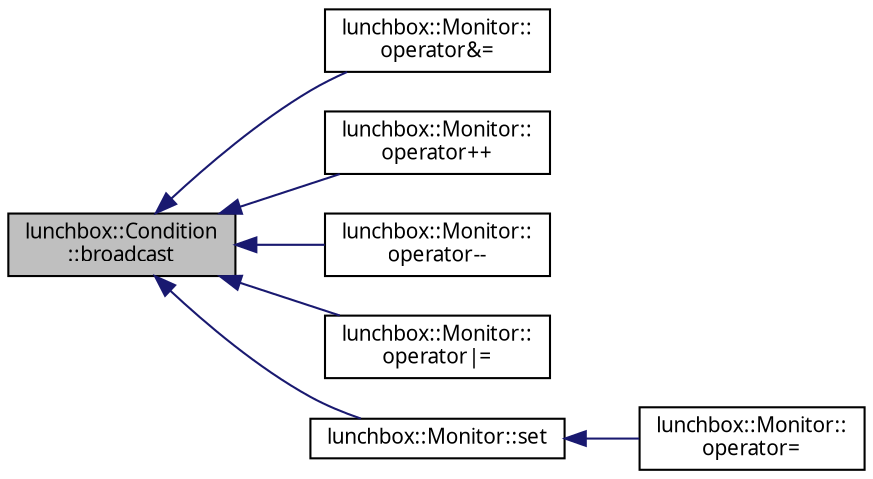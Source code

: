 digraph "lunchbox::Condition::broadcast"
{
  edge [fontname="Sans",fontsize="10",labelfontname="Sans",labelfontsize="10"];
  node [fontname="Sans",fontsize="10",shape=record];
  rankdir="LR";
  Node1 [label="lunchbox::Condition\l::broadcast",height=0.2,width=0.4,color="black", fillcolor="grey75", style="filled" fontcolor="black"];
  Node1 -> Node2 [dir="back",color="midnightblue",fontsize="10",style="solid",fontname="Sans"];
  Node2 [label="lunchbox::Monitor::\loperator&=",height=0.2,width=0.4,color="black", fillcolor="white", style="filled",URL="$classlunchbox_1_1_monitor.html#abd349b13b1850d30bf474989b511689d",tooltip="Perform an and operation on the value. "];
  Node1 -> Node3 [dir="back",color="midnightblue",fontsize="10",style="solid",fontname="Sans"];
  Node3 [label="lunchbox::Monitor::\loperator++",height=0.2,width=0.4,color="black", fillcolor="white", style="filled",URL="$classlunchbox_1_1_monitor.html#ad8e37edbb3843933e78ca2daf7705741",tooltip="Increment the monitored value, prefix only. "];
  Node1 -> Node4 [dir="back",color="midnightblue",fontsize="10",style="solid",fontname="Sans"];
  Node4 [label="lunchbox::Monitor::\loperator--",height=0.2,width=0.4,color="black", fillcolor="white", style="filled",URL="$classlunchbox_1_1_monitor.html#a49d4e024b636594bb7708d9c41d4c329",tooltip="Decrement the monitored value, prefix only. "];
  Node1 -> Node5 [dir="back",color="midnightblue",fontsize="10",style="solid",fontname="Sans"];
  Node5 [label="lunchbox::Monitor::\loperator\|=",height=0.2,width=0.4,color="black", fillcolor="white", style="filled",URL="$classlunchbox_1_1_monitor.html#a5591e04993c5909e74792a29cdf192ce",tooltip="Perform an or operation on the value. "];
  Node1 -> Node6 [dir="back",color="midnightblue",fontsize="10",style="solid",fontname="Sans"];
  Node6 [label="lunchbox::Monitor::set",height=0.2,width=0.4,color="black", fillcolor="white", style="filled",URL="$classlunchbox_1_1_monitor.html#ae47ea923c39403e6291b105d0c2d4c0a",tooltip="Set a new value. "];
  Node6 -> Node7 [dir="back",color="midnightblue",fontsize="10",style="solid",fontname="Sans"];
  Node7 [label="lunchbox::Monitor::\loperator=",height=0.2,width=0.4,color="black", fillcolor="white", style="filled",URL="$classlunchbox_1_1_monitor.html#a69d6e9f1bc9d82b9cf1aaa7e600d7c36",tooltip="Assign a new value. "];
}
